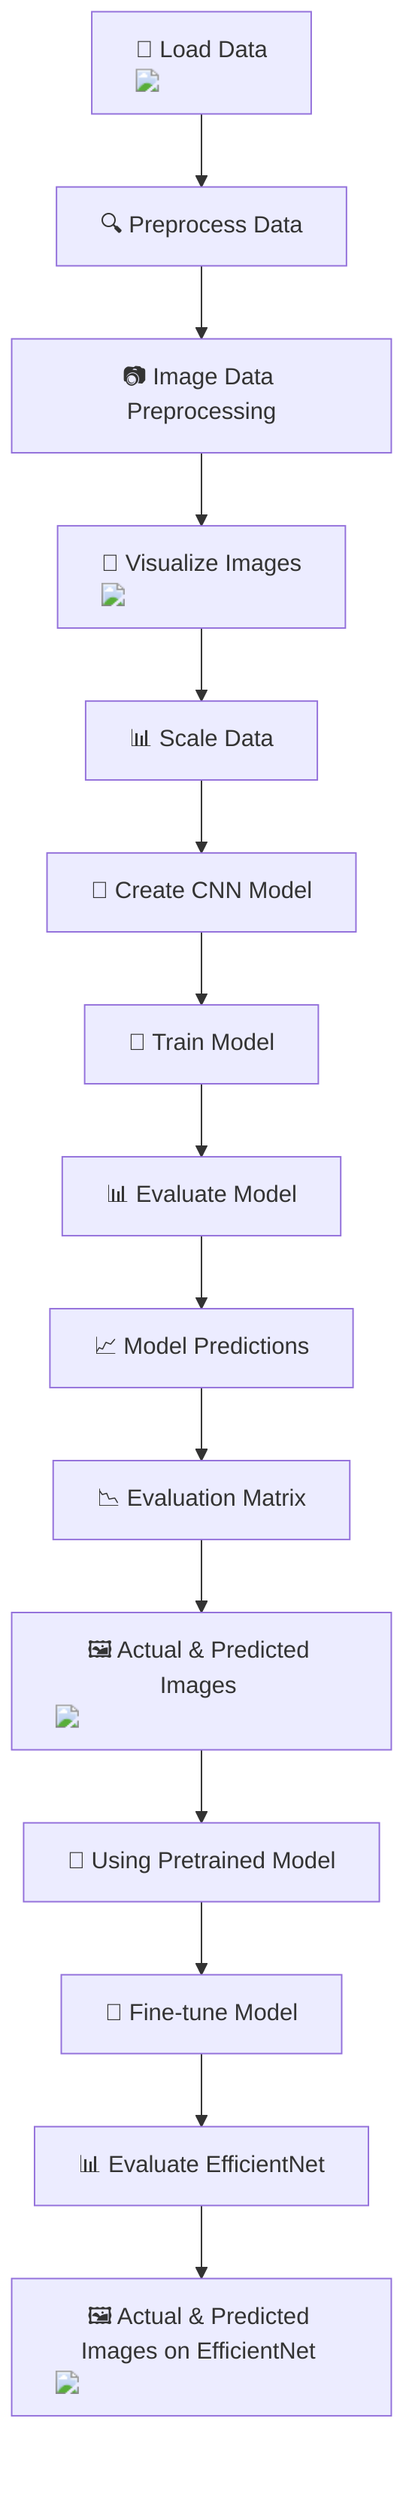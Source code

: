 flowchart TD
    A["📁 Load Data <img src='icons/file.svg' />"] --> B["🔍 Preprocess Data"]
    B --> C["📷 Image Data Preprocessing"]
    C --> D["🌈 Visualize Images <img src='dummy_plots/scatter_plot_template.svg' />"]
    D --> E["📊 Scale Data"]
    E --> F["🧠 Create CNN Model"]
    F --> G["🔄 Train Model"]
    G --> H["📊 Evaluate Model"]
    H --> I["📈 Model Predictions"]
    I --> J["📉 Evaluation Matrix"]
    J --> K["🖼️ Actual & Predicted Images <img src='dummy_plots/boxplot_template.svg' />"]
    K --> L["🔄 Using Pretrained Model"]
    L --> M["🧠 Fine-tune Model"]
    M --> N["📊 Evaluate EfficientNet"]
    N --> O["🖼️ Actual & Predicted Images on EfficientNet <img src='dummy_plots/hist_template.svg' />"]